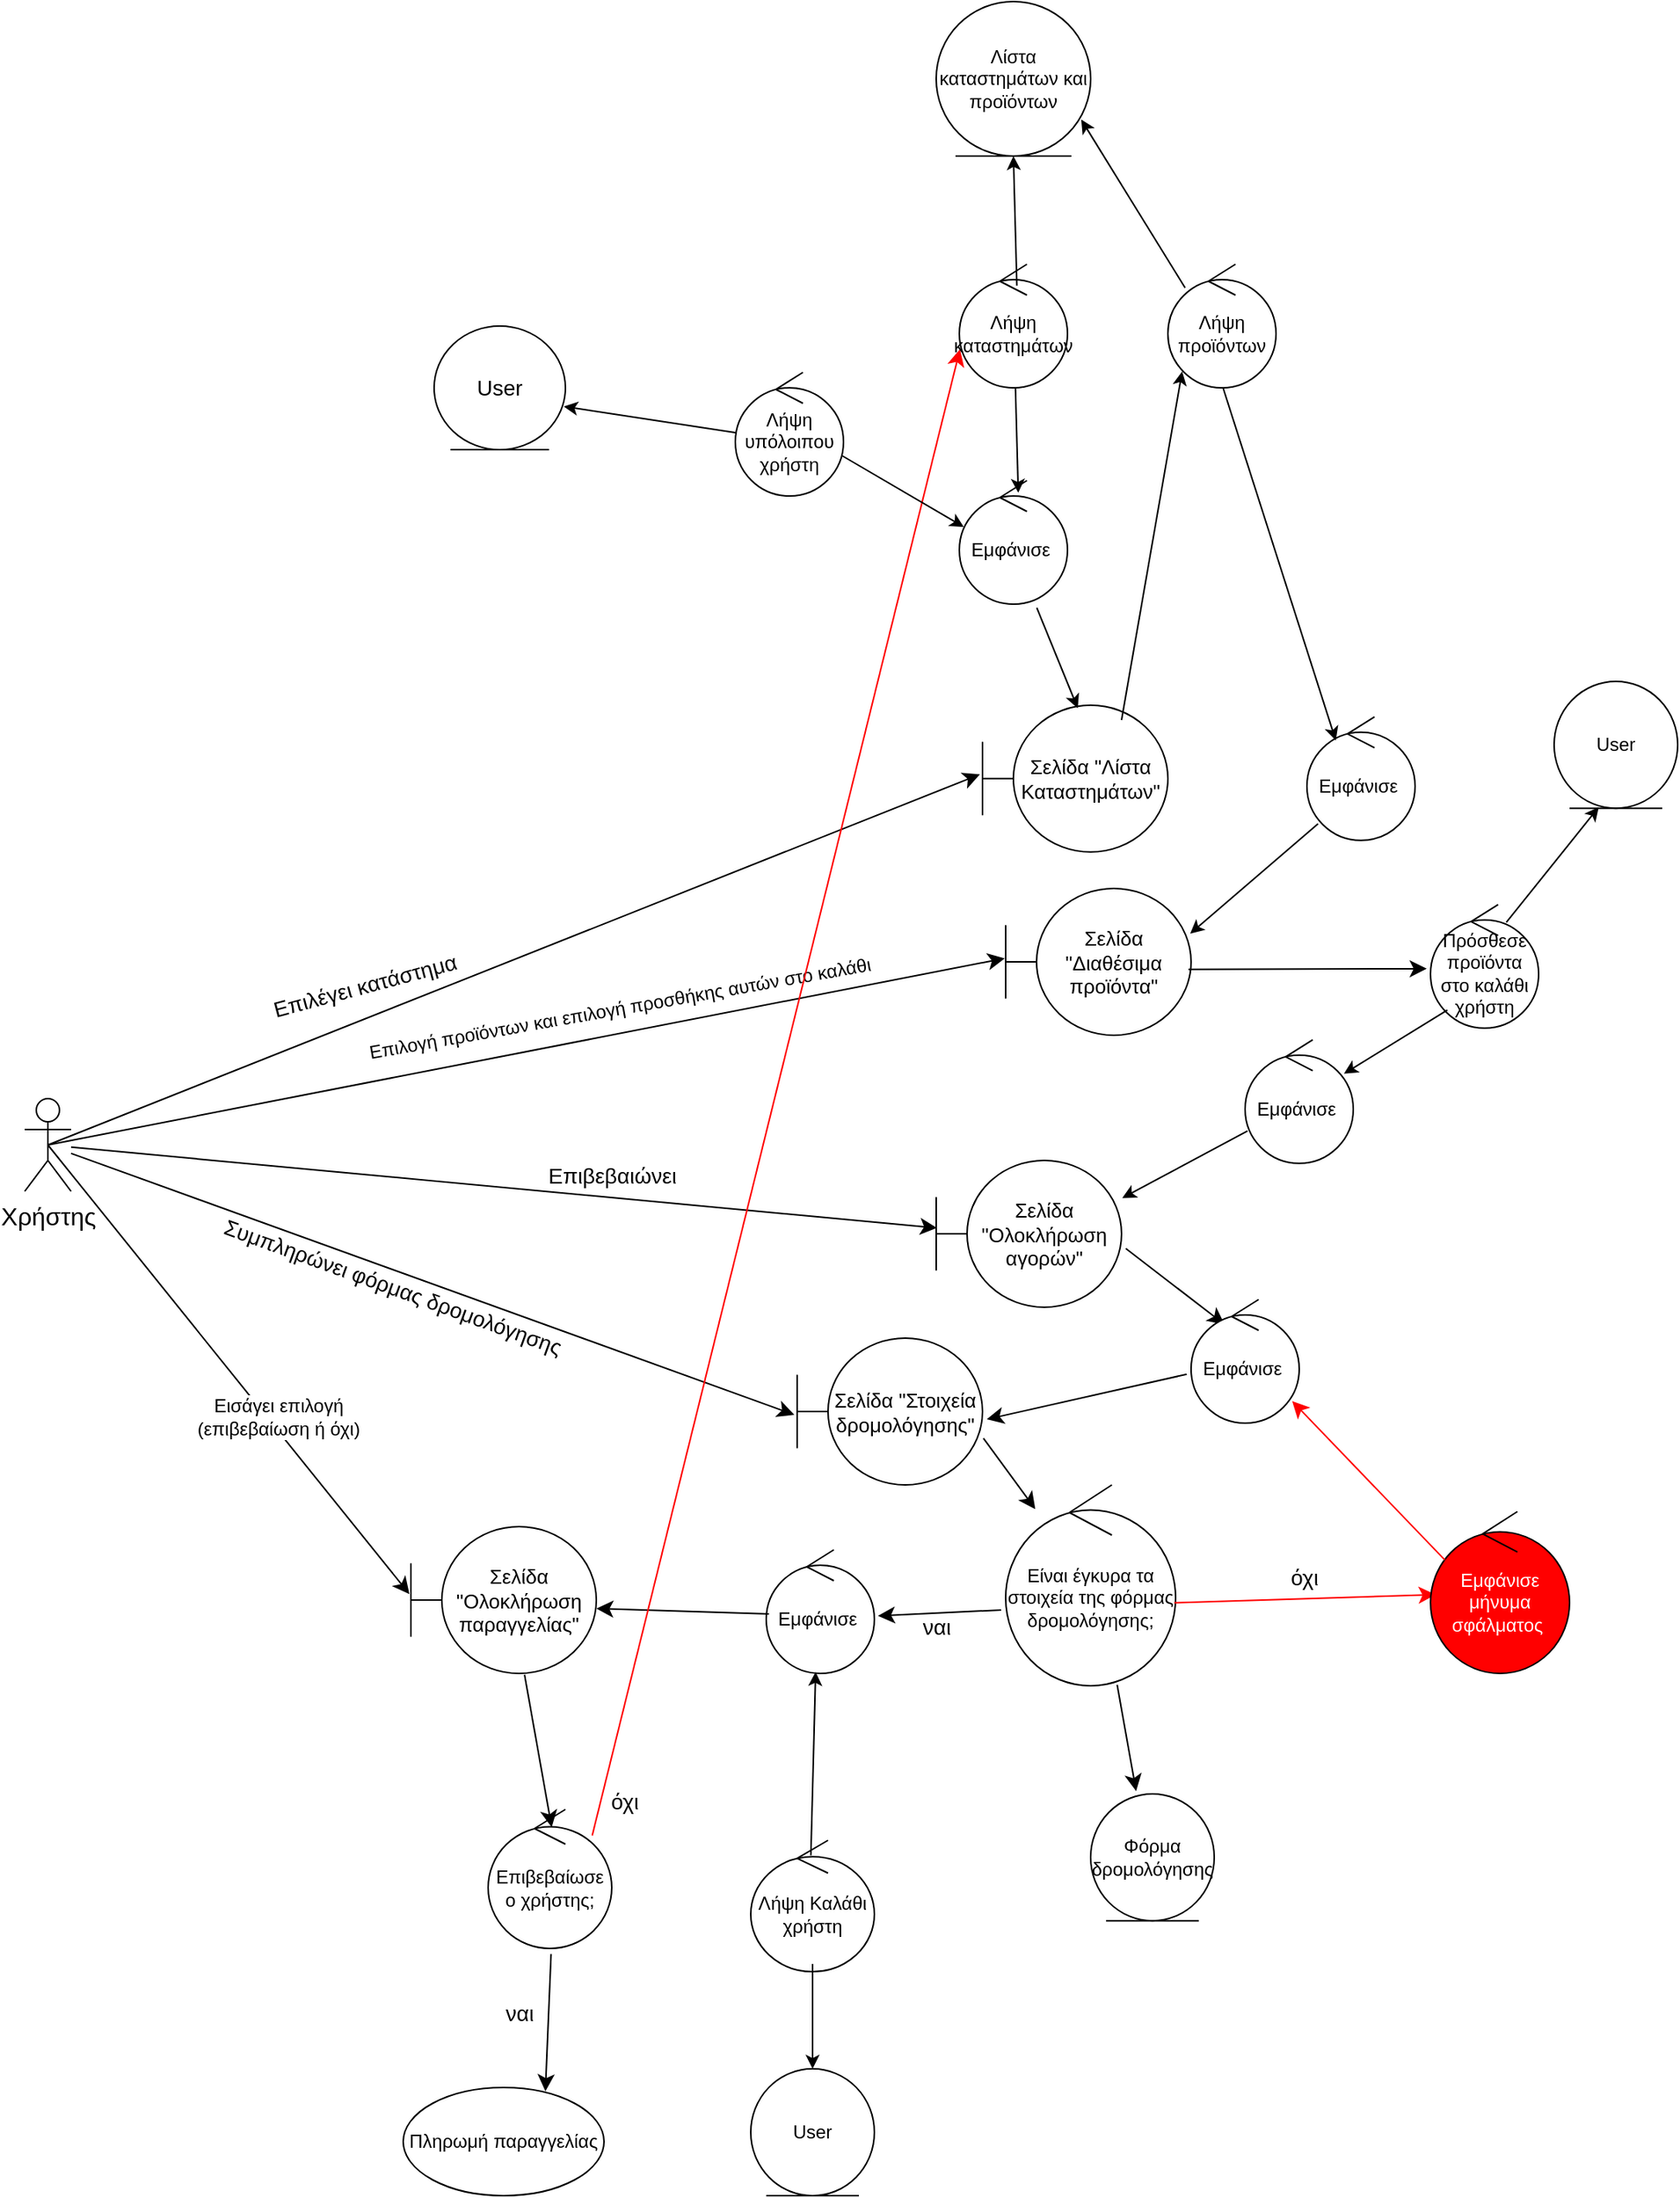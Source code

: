 <mxfile version="21.3.4" type="device">
  <diagram name="Σελίδα-1" id="WVEBd1sjFHavCeA0LY7U">
    <mxGraphModel dx="1886" dy="1013" grid="1" gridSize="10" guides="1" tooltips="1" connect="1" arrows="1" fold="1" page="1" pageScale="1" pageWidth="1169" pageHeight="1654" math="0" shadow="0">
      <root>
        <mxCell id="0" />
        <mxCell id="1" parent="0" />
        <mxCell id="PaOrN-Bwbaz09RTFRe5F-8" value="Χρήστης" style="shape=umlActor;verticalLabelPosition=bottom;verticalAlign=top;html=1;outlineConnect=0;fontSize=16;" vertex="1" parent="1">
          <mxGeometry x="450" y="1160" width="30" height="60" as="geometry" />
        </mxCell>
        <mxCell id="PaOrN-Bwbaz09RTFRe5F-9" value="" style="edgeStyle=none;curved=1;rounded=0;orthogonalLoop=1;jettySize=auto;html=1;fontSize=12;startSize=8;endSize=8;strokeColor=#000000;entryX=-0.014;entryY=0.471;entryDx=0;entryDy=0;entryPerimeter=0;exitX=0.5;exitY=0.5;exitDx=0;exitDy=0;exitPerimeter=0;" edge="1" parent="1" source="PaOrN-Bwbaz09RTFRe5F-8" target="PaOrN-Bwbaz09RTFRe5F-10">
          <mxGeometry relative="1" as="geometry">
            <Array as="points" />
            <mxPoint x="930" y="960.0" as="targetPoint" />
            <mxPoint x="720" y="976" as="sourcePoint" />
          </mxGeometry>
        </mxCell>
        <mxCell id="PaOrN-Bwbaz09RTFRe5F-10" value="Σελίδα &quot;Λίστα Καταστημάτων&quot;" style="shape=umlBoundary;whiteSpace=wrap;html=1;strokeColor=#000000;fontColor=#000000;fontSize=13;" vertex="1" parent="1">
          <mxGeometry x="1070" y="905.4" width="120" height="95" as="geometry" />
        </mxCell>
        <mxCell id="PaOrN-Bwbaz09RTFRe5F-11" value="Επιλέγει κατάστημα" style="edgeLabel;html=1;align=center;verticalAlign=middle;resizable=0;points=[];fontColor=#000000;fontSize=14;rotation=-15;" vertex="1" connectable="0" parent="1">
          <mxGeometry x="660" y="1090" as="geometry">
            <mxPoint x="10.436" y="-0.31" as="offset" />
          </mxGeometry>
        </mxCell>
        <mxCell id="PaOrN-Bwbaz09RTFRe5F-12" value="" style="rounded=0;orthogonalLoop=1;jettySize=auto;html=1;fillColor=#FF0000;strokeColor=#000000;fontColor=#000000;entryX=0.132;entryY=0.867;entryDx=0;entryDy=0;entryPerimeter=0;" edge="1" parent="1" target="PaOrN-Bwbaz09RTFRe5F-70">
          <mxGeometry relative="1" as="geometry">
            <mxPoint x="1160" y="915" as="sourcePoint" />
            <mxPoint x="1310" y="952.9" as="targetPoint" />
          </mxGeometry>
        </mxCell>
        <mxCell id="PaOrN-Bwbaz09RTFRe5F-13" value="&lt;font&gt;Εμφάνισε&amp;nbsp;&lt;/font&gt;" style="ellipse;shape=umlControl;whiteSpace=wrap;html=1;strokeColor=#000000;fontColor=#000000;" vertex="1" parent="1">
          <mxGeometry x="1280" y="912.9" width="70" height="80" as="geometry" />
        </mxCell>
        <mxCell id="PaOrN-Bwbaz09RTFRe5F-14" value="Σελίδα &quot;Διαθέσιμα προϊόντα&quot;" style="shape=umlBoundary;whiteSpace=wrap;html=1;strokeColor=#000000;fontColor=#000000;fontSize=13;" vertex="1" parent="1">
          <mxGeometry x="1085" y="1024" width="120" height="95" as="geometry" />
        </mxCell>
        <mxCell id="PaOrN-Bwbaz09RTFRe5F-15" value="" style="rounded=0;orthogonalLoop=1;jettySize=auto;html=1;fillColor=#FF0000;strokeColor=#000000;fontColor=#000000;entryX=0.995;entryY=0.308;entryDx=0;entryDy=0;entryPerimeter=0;exitX=0.103;exitY=0.865;exitDx=0;exitDy=0;exitPerimeter=0;" edge="1" parent="1" source="PaOrN-Bwbaz09RTFRe5F-13" target="PaOrN-Bwbaz09RTFRe5F-14">
          <mxGeometry relative="1" as="geometry">
            <mxPoint x="1340" y="952.4" as="sourcePoint" />
            <mxPoint x="1438" y="952.4" as="targetPoint" />
          </mxGeometry>
        </mxCell>
        <mxCell id="PaOrN-Bwbaz09RTFRe5F-16" value="Λίστα καταστημάτων και προϊόντων" style="ellipse;shape=umlEntity;whiteSpace=wrap;html=1;fontColor=#000000;strokeColor=#000000;" vertex="1" parent="1">
          <mxGeometry x="1040" y="450" width="100" height="100" as="geometry" />
        </mxCell>
        <mxCell id="PaOrN-Bwbaz09RTFRe5F-18" value="" style="rounded=0;orthogonalLoop=1;jettySize=auto;html=1;fillColor=#FF0000;strokeColor=#000000;fontColor=#000000;entryX=0.514;entryY=0.021;entryDx=0;entryDy=0;entryPerimeter=0;exitX=0.716;exitY=1.029;exitDx=0;exitDy=0;exitPerimeter=0;" edge="1" parent="1" source="PaOrN-Bwbaz09RTFRe5F-65" target="PaOrN-Bwbaz09RTFRe5F-10">
          <mxGeometry relative="1" as="geometry">
            <mxPoint x="1091.68" y="830.32" as="sourcePoint" />
            <mxPoint x="1208" y="882.9" as="targetPoint" />
          </mxGeometry>
        </mxCell>
        <mxCell id="PaOrN-Bwbaz09RTFRe5F-19" value="" style="rounded=0;orthogonalLoop=1;jettySize=auto;html=1;fillColor=#FF0000;strokeColor=#000000;fontColor=#000000;exitX=0.519;exitY=1.006;exitDx=0;exitDy=0;exitPerimeter=0;entryX=0.545;entryY=0.099;entryDx=0;entryDy=0;entryPerimeter=0;" edge="1" parent="1" source="PaOrN-Bwbaz09RTFRe5F-68" target="PaOrN-Bwbaz09RTFRe5F-65">
          <mxGeometry relative="1" as="geometry">
            <mxPoint x="1080" y="772.9" as="sourcePoint" />
            <mxPoint x="1060" y="740" as="targetPoint" />
          </mxGeometry>
        </mxCell>
        <mxCell id="PaOrN-Bwbaz09RTFRe5F-20" value="" style="rounded=0;orthogonalLoop=1;jettySize=auto;html=1;fillColor=#FF0000;strokeColor=#000000;fontColor=#000000;exitX=0.508;exitY=0.994;exitDx=0;exitDy=0;exitPerimeter=0;entryX=0.267;entryY=0.192;entryDx=0;entryDy=0;entryPerimeter=0;" edge="1" parent="1" source="PaOrN-Bwbaz09RTFRe5F-70" target="PaOrN-Bwbaz09RTFRe5F-13">
          <mxGeometry relative="1" as="geometry">
            <mxPoint x="1360" y="740" as="sourcePoint" />
            <mxPoint x="1210" y="690" as="targetPoint" />
          </mxGeometry>
        </mxCell>
        <mxCell id="PaOrN-Bwbaz09RTFRe5F-21" value="" style="edgeStyle=none;curved=1;rounded=0;orthogonalLoop=1;jettySize=auto;html=1;fontSize=12;startSize=8;endSize=8;strokeColor=#000000;entryX=-0.005;entryY=0.476;entryDx=0;entryDy=0;entryPerimeter=0;exitX=0.5;exitY=0.5;exitDx=0;exitDy=0;exitPerimeter=0;" edge="1" parent="1" source="PaOrN-Bwbaz09RTFRe5F-8" target="PaOrN-Bwbaz09RTFRe5F-14">
          <mxGeometry relative="1" as="geometry">
            <Array as="points" />
            <mxPoint x="948" y="970" as="targetPoint" />
            <mxPoint x="695" y="960" as="sourcePoint" />
          </mxGeometry>
        </mxCell>
        <mxCell id="PaOrN-Bwbaz09RTFRe5F-22" value="&lt;font style=&quot;font-size: 12px;&quot;&gt;Επιλογή προϊόντων και επιλογή προσθήκης αυτών στο καλάθι&lt;/font&gt;" style="edgeLabel;html=1;align=center;verticalAlign=middle;resizable=0;points=[];fontColor=#000000;fontSize=12;rotation=-10;" vertex="1" connectable="0" parent="1">
          <mxGeometry x="800" y="1040" as="geometry">
            <mxPoint x="23" y="67" as="offset" />
          </mxGeometry>
        </mxCell>
        <mxCell id="PaOrN-Bwbaz09RTFRe5F-23" value="" style="edgeStyle=none;curved=1;rounded=0;orthogonalLoop=1;jettySize=auto;html=1;fontSize=12;startSize=8;endSize=8;strokeColor=#000000;exitX=0.986;exitY=0.551;exitDx=0;exitDy=0;exitPerimeter=0;entryX=-0.035;entryY=0.519;entryDx=0;entryDy=0;entryPerimeter=0;" edge="1" parent="1" source="PaOrN-Bwbaz09RTFRe5F-14" target="PaOrN-Bwbaz09RTFRe5F-24">
          <mxGeometry relative="1" as="geometry">
            <Array as="points" />
            <mxPoint x="1320" y="1079" as="targetPoint" />
            <mxPoint x="1250" y="1110" as="sourcePoint" />
          </mxGeometry>
        </mxCell>
        <mxCell id="PaOrN-Bwbaz09RTFRe5F-24" value="&lt;font&gt;Πρόσθεσε προϊόντα στο καλάθι χρήστη&lt;/font&gt;" style="ellipse;shape=umlControl;whiteSpace=wrap;html=1;strokeColor=#000000;fontColor=#000000;" vertex="1" parent="1">
          <mxGeometry x="1360" y="1034.4" width="70" height="80" as="geometry" />
        </mxCell>
        <mxCell id="PaOrN-Bwbaz09RTFRe5F-25" value="" style="rounded=0;orthogonalLoop=1;jettySize=auto;html=1;fillColor=#FF0000;strokeColor=#000000;fontColor=#000000;exitX=0.701;exitY=0.144;exitDx=0;exitDy=0;exitPerimeter=0;entryX=0.361;entryY=0.991;entryDx=0;entryDy=0;entryPerimeter=0;" edge="1" parent="1" source="PaOrN-Bwbaz09RTFRe5F-24" target="PaOrN-Bwbaz09RTFRe5F-26">
          <mxGeometry relative="1" as="geometry">
            <mxPoint x="1501" y="1012.9" as="sourcePoint" />
            <mxPoint x="1460" y="930" as="targetPoint" />
          </mxGeometry>
        </mxCell>
        <mxCell id="PaOrN-Bwbaz09RTFRe5F-26" value="User" style="ellipse;shape=umlEntity;whiteSpace=wrap;html=1;fontColor=#000000;strokeColor=#000000;" vertex="1" parent="1">
          <mxGeometry x="1440" y="890" width="80" height="82.1" as="geometry" />
        </mxCell>
        <mxCell id="PaOrN-Bwbaz09RTFRe5F-27" value="" style="endArrow=classic;html=1;rounded=0;exitX=0.156;exitY=0.854;exitDx=0;exitDy=0;exitPerimeter=0;entryX=0.914;entryY=0.275;entryDx=0;entryDy=0;entryPerimeter=0;" edge="1" parent="1" source="PaOrN-Bwbaz09RTFRe5F-24" target="PaOrN-Bwbaz09RTFRe5F-45">
          <mxGeometry width="50" height="50" relative="1" as="geometry">
            <mxPoint x="1340" y="1240" as="sourcePoint" />
            <mxPoint x="1270" y="1170" as="targetPoint" />
          </mxGeometry>
        </mxCell>
        <mxCell id="PaOrN-Bwbaz09RTFRe5F-28" value="Σελίδα &quot;Ολοκλήρωση αγορών&quot;" style="shape=umlBoundary;whiteSpace=wrap;html=1;strokeColor=#000000;fontColor=#000000;fontSize=13;" vertex="1" parent="1">
          <mxGeometry x="1040" y="1200" width="120" height="95" as="geometry" />
        </mxCell>
        <mxCell id="PaOrN-Bwbaz09RTFRe5F-29" value="" style="edgeStyle=none;curved=1;rounded=0;orthogonalLoop=1;jettySize=auto;html=1;fontSize=12;startSize=8;endSize=8;strokeColor=#000000;entryX=0.005;entryY=0.46;entryDx=0;entryDy=0;entryPerimeter=0;" edge="1" parent="1" source="PaOrN-Bwbaz09RTFRe5F-8" target="PaOrN-Bwbaz09RTFRe5F-28">
          <mxGeometry relative="1" as="geometry">
            <Array as="points" />
            <mxPoint x="1049" y="1082" as="targetPoint" />
            <mxPoint x="665" y="940" as="sourcePoint" />
          </mxGeometry>
        </mxCell>
        <mxCell id="PaOrN-Bwbaz09RTFRe5F-30" value="&lt;font style=&quot;font-size: 14px;&quot;&gt;Επιβεβαιώνει&lt;/font&gt;" style="edgeLabel;html=1;align=center;verticalAlign=middle;resizable=0;points=[];fontColor=#000000;fontSize=14;" vertex="1" connectable="0" parent="1">
          <mxGeometry x="830" y="1210" as="geometry" />
        </mxCell>
        <mxCell id="PaOrN-Bwbaz09RTFRe5F-31" value="" style="edgeStyle=none;curved=1;rounded=0;orthogonalLoop=1;jettySize=auto;html=1;fontSize=12;startSize=8;endSize=8;strokeColor=#000000;entryX=0.31;entryY=0.202;entryDx=0;entryDy=0;entryPerimeter=0;exitX=1.023;exitY=0.6;exitDx=0;exitDy=0;exitPerimeter=0;" edge="1" parent="1" source="PaOrN-Bwbaz09RTFRe5F-28" target="PaOrN-Bwbaz09RTFRe5F-32">
          <mxGeometry relative="1" as="geometry">
            <Array as="points" />
            <mxPoint x="1310" y="1310" as="targetPoint" />
            <mxPoint x="1170" y="1250" as="sourcePoint" />
          </mxGeometry>
        </mxCell>
        <mxCell id="PaOrN-Bwbaz09RTFRe5F-32" value="&lt;font&gt;Εμφάνισε&amp;nbsp;&lt;/font&gt;" style="ellipse;shape=umlControl;whiteSpace=wrap;html=1;strokeColor=#000000;fontColor=#000000;" vertex="1" parent="1">
          <mxGeometry x="1205" y="1290" width="70" height="80" as="geometry" />
        </mxCell>
        <mxCell id="PaOrN-Bwbaz09RTFRe5F-33" value="" style="edgeStyle=none;curved=1;rounded=0;orthogonalLoop=1;jettySize=auto;html=1;fontSize=12;startSize=8;endSize=8;strokeColor=#000000;exitX=-0.04;exitY=0.605;exitDx=0;exitDy=0;exitPerimeter=0;entryX=1.023;entryY=0.553;entryDx=0;entryDy=0;entryPerimeter=0;" edge="1" parent="1" source="PaOrN-Bwbaz09RTFRe5F-32" target="PaOrN-Bwbaz09RTFRe5F-34">
          <mxGeometry relative="1" as="geometry">
            <Array as="points" />
            <mxPoint x="1150" y="1360" as="targetPoint" />
            <mxPoint x="1150" y="1380" as="sourcePoint" />
          </mxGeometry>
        </mxCell>
        <mxCell id="PaOrN-Bwbaz09RTFRe5F-34" value="Σελίδα &quot;Στοιχεία δρομολόγησης&quot;" style="shape=umlBoundary;whiteSpace=wrap;html=1;strokeColor=#000000;fontColor=#000000;fontSize=13;" vertex="1" parent="1">
          <mxGeometry x="950" y="1315" width="120" height="95" as="geometry" />
        </mxCell>
        <mxCell id="PaOrN-Bwbaz09RTFRe5F-35" value="" style="edgeStyle=none;curved=1;rounded=0;orthogonalLoop=1;jettySize=auto;html=1;fontSize=12;startSize=8;endSize=8;strokeColor=#000000;entryX=-0.015;entryY=0.522;entryDx=0;entryDy=0;entryPerimeter=0;" edge="1" parent="1" source="PaOrN-Bwbaz09RTFRe5F-8" target="PaOrN-Bwbaz09RTFRe5F-34">
          <mxGeometry relative="1" as="geometry">
            <Array as="points" />
            <mxPoint x="981" y="1300" as="targetPoint" />
            <mxPoint x="610" y="998" as="sourcePoint" />
          </mxGeometry>
        </mxCell>
        <mxCell id="PaOrN-Bwbaz09RTFRe5F-36" value="&lt;font style=&quot;font-size: 14px;&quot;&gt;Συμπληρώνει φόρμας δρομολόγησης&amp;nbsp;&lt;br&gt;&lt;br&gt;&lt;/font&gt;" style="edgeLabel;html=1;align=center;verticalAlign=middle;resizable=0;points=[];fontColor=#000000;fontSize=14;rotation=20;" vertex="1" connectable="0" parent="1">
          <mxGeometry x="710" y="1295" as="geometry">
            <mxPoint x="-23.748" y="3.396" as="offset" />
          </mxGeometry>
        </mxCell>
        <mxCell id="PaOrN-Bwbaz09RTFRe5F-37" value="" style="edgeStyle=none;curved=1;rounded=0;orthogonalLoop=1;jettySize=auto;html=1;fontSize=12;startSize=8;endSize=8;strokeColor=#000000;exitX=1.005;exitY=0.682;exitDx=0;exitDy=0;exitPerimeter=0;" edge="1" parent="1" source="PaOrN-Bwbaz09RTFRe5F-34" target="PaOrN-Bwbaz09RTFRe5F-38">
          <mxGeometry relative="1" as="geometry">
            <Array as="points" />
            <mxPoint x="1080" y="1450" as="targetPoint" />
            <mxPoint x="1020" y="1430" as="sourcePoint" />
          </mxGeometry>
        </mxCell>
        <mxCell id="PaOrN-Bwbaz09RTFRe5F-38" value="Είναι έγκυρα τα στοιχεία της φόρμας δρομολόγησης;" style="ellipse;shape=umlControl;whiteSpace=wrap;html=1;strokeColor=#000000;fontColor=#000000;" vertex="1" parent="1">
          <mxGeometry x="1085" y="1410" width="110" height="130" as="geometry" />
        </mxCell>
        <mxCell id="PaOrN-Bwbaz09RTFRe5F-39" value="" style="edgeStyle=none;curved=1;rounded=0;orthogonalLoop=1;jettySize=auto;html=1;fontSize=12;startSize=8;endSize=8;strokeColor=#000000;exitX=-0.027;exitY=0.623;exitDx=0;exitDy=0;exitPerimeter=0;entryX=1.033;entryY=0.534;entryDx=0;entryDy=0;entryPerimeter=0;" edge="1" parent="1" source="PaOrN-Bwbaz09RTFRe5F-38" target="PaOrN-Bwbaz09RTFRe5F-41">
          <mxGeometry relative="1" as="geometry">
            <Array as="points" />
            <mxPoint x="1000" y="1580" as="targetPoint" />
            <mxPoint x="1240" y="1500" as="sourcePoint" />
          </mxGeometry>
        </mxCell>
        <mxCell id="PaOrN-Bwbaz09RTFRe5F-40" value="&lt;font style=&quot;font-size: 14px;&quot;&gt;ναι&lt;br&gt;&lt;br&gt;&lt;/font&gt;" style="edgeLabel;html=1;align=center;verticalAlign=middle;resizable=0;points=[];fontColor=#000000;fontSize=14;" vertex="1" connectable="0" parent="1">
          <mxGeometry x="1040" y="1510" as="geometry" />
        </mxCell>
        <mxCell id="PaOrN-Bwbaz09RTFRe5F-41" value="&lt;font&gt;Εμφάνισε&amp;nbsp;&lt;/font&gt;" style="ellipse;shape=umlControl;whiteSpace=wrap;html=1;strokeColor=#000000;fontColor=#000000;" vertex="1" parent="1">
          <mxGeometry x="930" y="1452" width="70" height="80" as="geometry" />
        </mxCell>
        <mxCell id="PaOrN-Bwbaz09RTFRe5F-42" value="Σελίδα &quot;Ολοκλήρωση παραγγελίας&quot;" style="shape=umlBoundary;whiteSpace=wrap;html=1;strokeColor=#000000;fontColor=#000000;fontSize=13;" vertex="1" parent="1">
          <mxGeometry x="700" y="1437" width="120" height="95" as="geometry" />
        </mxCell>
        <mxCell id="PaOrN-Bwbaz09RTFRe5F-43" value="" style="edgeStyle=none;curved=1;rounded=0;orthogonalLoop=1;jettySize=auto;html=1;fontSize=12;startSize=8;endSize=8;strokeColor=#000000;exitX=0.025;exitY=0.518;exitDx=0;exitDy=0;exitPerimeter=0;" edge="1" parent="1" source="PaOrN-Bwbaz09RTFRe5F-41">
          <mxGeometry relative="1" as="geometry">
            <Array as="points" />
            <mxPoint x="820" y="1490" as="targetPoint" />
            <mxPoint x="900" y="1680" as="sourcePoint" />
          </mxGeometry>
        </mxCell>
        <mxCell id="PaOrN-Bwbaz09RTFRe5F-44" value="" style="edgeStyle=none;curved=1;rounded=0;orthogonalLoop=1;jettySize=auto;html=1;fontSize=12;startSize=8;endSize=8;strokeColor=#000000;exitX=0.5;exitY=0.5;exitDx=0;exitDy=0;exitPerimeter=0;entryX=-0.008;entryY=0.46;entryDx=0;entryDy=0;entryPerimeter=0;" edge="1" parent="1" source="PaOrN-Bwbaz09RTFRe5F-8" target="PaOrN-Bwbaz09RTFRe5F-42">
          <mxGeometry relative="1" as="geometry">
            <Array as="points" />
            <mxPoint x="660" y="1420" as="targetPoint" />
            <mxPoint x="460" y="1423" as="sourcePoint" />
          </mxGeometry>
        </mxCell>
        <mxCell id="PaOrN-Bwbaz09RTFRe5F-45" value="&lt;font&gt;Εμφάνισε&amp;nbsp;&lt;/font&gt;" style="ellipse;shape=umlControl;whiteSpace=wrap;html=1;strokeColor=#000000;fontColor=#000000;" vertex="1" parent="1">
          <mxGeometry x="1240" y="1121.9" width="70" height="80" as="geometry" />
        </mxCell>
        <mxCell id="PaOrN-Bwbaz09RTFRe5F-46" value="" style="endArrow=classic;html=1;rounded=0;exitX=0.022;exitY=0.738;exitDx=0;exitDy=0;exitPerimeter=0;entryX=1.004;entryY=0.256;entryDx=0;entryDy=0;entryPerimeter=0;" edge="1" parent="1" source="PaOrN-Bwbaz09RTFRe5F-45" target="PaOrN-Bwbaz09RTFRe5F-28">
          <mxGeometry width="50" height="50" relative="1" as="geometry">
            <mxPoint x="1372" y="1260" as="sourcePoint" />
            <mxPoint x="1270" y="1329" as="targetPoint" />
          </mxGeometry>
        </mxCell>
        <mxCell id="PaOrN-Bwbaz09RTFRe5F-47" value="User" style="ellipse;shape=umlEntity;whiteSpace=wrap;html=1;fontColor=#000000;strokeColor=#000000;" vertex="1" parent="1">
          <mxGeometry x="920" y="1787.9" width="80" height="82.1" as="geometry" />
        </mxCell>
        <mxCell id="PaOrN-Bwbaz09RTFRe5F-48" value="" style="rounded=0;orthogonalLoop=1;jettySize=auto;html=1;fillColor=#FF0000;strokeColor=#000000;fontColor=#000000;entryX=0.457;entryY=0.988;entryDx=0;entryDy=0;entryPerimeter=0;exitX=0.486;exitY=0.115;exitDx=0;exitDy=0;exitPerimeter=0;" edge="1" parent="1" source="PaOrN-Bwbaz09RTFRe5F-72" target="PaOrN-Bwbaz09RTFRe5F-41">
          <mxGeometry relative="1" as="geometry">
            <mxPoint x="890" y="1580" as="sourcePoint" />
            <mxPoint x="965" y="1620" as="targetPoint" />
          </mxGeometry>
        </mxCell>
        <mxCell id="PaOrN-Bwbaz09RTFRe5F-49" value="" style="edgeStyle=none;curved=1;rounded=0;orthogonalLoop=1;jettySize=auto;html=1;fontSize=12;startSize=8;endSize=8;strokeColor=#000000;exitX=0.613;exitY=1.009;exitDx=0;exitDy=0;exitPerimeter=0;entryX=0.514;entryY=0.129;entryDx=0;entryDy=0;entryPerimeter=0;" edge="1" parent="1" source="PaOrN-Bwbaz09RTFRe5F-42" target="PaOrN-Bwbaz09RTFRe5F-51">
          <mxGeometry relative="1" as="geometry">
            <Array as="points" />
            <mxPoint x="780" y="1640" as="targetPoint" />
            <mxPoint x="792" y="1653" as="sourcePoint" />
          </mxGeometry>
        </mxCell>
        <mxCell id="PaOrN-Bwbaz09RTFRe5F-50" value="&lt;font style=&quot;font-size: 12px;&quot;&gt;Εισάγει επιλογή&lt;br style=&quot;font-size: 12px;&quot;&gt;(επιβεβαίωση ή όχι)&lt;br style=&quot;font-size: 12px;&quot;&gt;&lt;/font&gt;" style="edgeLabel;html=1;align=center;verticalAlign=middle;resizable=0;points=[];fontSize=12;rotation=0;fontColor=#000000;" vertex="1" connectable="0" parent="1">
          <mxGeometry x="790.0" y="1790.004" as="geometry">
            <mxPoint x="-176" y="-424" as="offset" />
          </mxGeometry>
        </mxCell>
        <mxCell id="PaOrN-Bwbaz09RTFRe5F-51" value="&lt;font&gt;Επιβεβαίωσε ο χρήστης;&lt;/font&gt;" style="ellipse;shape=umlControl;whiteSpace=wrap;html=1;strokeColor=#000000;fontColor=#000000;" vertex="1" parent="1">
          <mxGeometry x="750" y="1620" width="80" height="90" as="geometry" />
        </mxCell>
        <mxCell id="PaOrN-Bwbaz09RTFRe5F-52" value="" style="edgeStyle=none;curved=1;rounded=0;orthogonalLoop=1;jettySize=auto;html=1;fontSize=12;startSize=8;endSize=8;strokeColor=#000000;exitX=0.509;exitY=1.04;exitDx=0;exitDy=0;exitPerimeter=0;entryX=0.708;entryY=0.035;entryDx=0;entryDy=0;entryPerimeter=0;" edge="1" parent="1" source="PaOrN-Bwbaz09RTFRe5F-51" target="PaOrN-Bwbaz09RTFRe5F-54">
          <mxGeometry relative="1" as="geometry">
            <Array as="points" />
            <mxPoint x="760" y="1790" as="targetPoint" />
            <mxPoint x="780" y="1780" as="sourcePoint" />
          </mxGeometry>
        </mxCell>
        <mxCell id="PaOrN-Bwbaz09RTFRe5F-53" value="&lt;font style=&quot;font-size: 14px;&quot;&gt;ναι&lt;br&gt;&lt;br&gt;&lt;/font&gt;" style="edgeLabel;html=1;align=center;verticalAlign=middle;resizable=0;points=[];fontColor=#000000;fontSize=14;" vertex="1" connectable="0" parent="1">
          <mxGeometry x="770" y="1760" as="geometry" />
        </mxCell>
        <mxCell id="PaOrN-Bwbaz09RTFRe5F-54" value="Πληρωμή παραγγελίας" style="ellipse;whiteSpace=wrap;html=1;" vertex="1" parent="1">
          <mxGeometry x="695" y="1800" width="130" height="70" as="geometry" />
        </mxCell>
        <mxCell id="PaOrN-Bwbaz09RTFRe5F-55" value="" style="edgeStyle=none;curved=1;rounded=0;orthogonalLoop=1;jettySize=auto;html=1;fontSize=12;startSize=8;endSize=8;strokeColor=#FF0000;exitX=0.993;exitY=0.587;exitDx=0;exitDy=0;exitPerimeter=0;entryX=0.037;entryY=0.513;entryDx=0;entryDy=0;entryPerimeter=0;" edge="1" parent="1" source="PaOrN-Bwbaz09RTFRe5F-38" target="PaOrN-Bwbaz09RTFRe5F-57">
          <mxGeometry relative="1" as="geometry">
            <Array as="points" />
            <mxPoint x="1390" y="1475" as="targetPoint" />
            <mxPoint x="1250" y="1452" as="sourcePoint" />
          </mxGeometry>
        </mxCell>
        <mxCell id="PaOrN-Bwbaz09RTFRe5F-56" value="&lt;font style=&quot;font-size: 14px;&quot;&gt;όχι&lt;br&gt;&lt;/font&gt;" style="edgeLabel;html=1;align=center;verticalAlign=middle;resizable=0;points=[];fontColor=#000000;fontSize=14;" vertex="1" connectable="0" parent="1">
          <mxGeometry x="1050" y="1520" as="geometry">
            <mxPoint x="228" y="-50" as="offset" />
          </mxGeometry>
        </mxCell>
        <mxCell id="PaOrN-Bwbaz09RTFRe5F-57" value="&lt;font color=&quot;#ffffff&quot;&gt;Εμφάνισε μήνυμα σφάλματος&amp;nbsp;&lt;/font&gt;" style="ellipse;shape=umlControl;whiteSpace=wrap;html=1;strokeColor=#000000;fontColor=#000000;fillColor=#FF0000;" vertex="1" parent="1">
          <mxGeometry x="1360" y="1427.25" width="90" height="104.75" as="geometry" />
        </mxCell>
        <mxCell id="PaOrN-Bwbaz09RTFRe5F-58" value="" style="edgeStyle=none;curved=1;rounded=0;orthogonalLoop=1;jettySize=auto;html=1;fontSize=12;startSize=8;endSize=8;strokeColor=#FF0000;entryX=0.935;entryY=0.822;entryDx=0;entryDy=0;entryPerimeter=0;exitX=0.103;exitY=0.299;exitDx=0;exitDy=0;exitPerimeter=0;" edge="1" parent="1" source="PaOrN-Bwbaz09RTFRe5F-57" target="PaOrN-Bwbaz09RTFRe5F-32">
          <mxGeometry relative="1" as="geometry">
            <Array as="points" />
            <mxPoint x="1529" y="1405" as="targetPoint" />
            <mxPoint x="1360" y="1410" as="sourcePoint" />
          </mxGeometry>
        </mxCell>
        <mxCell id="PaOrN-Bwbaz09RTFRe5F-59" value="" style="edgeStyle=none;curved=1;rounded=0;orthogonalLoop=1;jettySize=auto;html=1;fontSize=12;startSize=8;endSize=8;strokeColor=#FF0000;exitX=0.842;exitY=0.188;exitDx=0;exitDy=0;exitPerimeter=0;entryX=0.006;entryY=0.687;entryDx=0;entryDy=0;entryPerimeter=0;" edge="1" parent="1" source="PaOrN-Bwbaz09RTFRe5F-51" target="PaOrN-Bwbaz09RTFRe5F-68">
          <mxGeometry relative="1" as="geometry">
            <Array as="points" />
            <mxPoint x="198.6" y="1125.12" as="targetPoint" />
            <mxPoint x="581" y="1585" as="sourcePoint" />
          </mxGeometry>
        </mxCell>
        <mxCell id="PaOrN-Bwbaz09RTFRe5F-60" value="&lt;font style=&quot;font-size: 14px;&quot;&gt;όχι&lt;br&gt;&lt;/font&gt;" style="edgeLabel;html=1;align=center;verticalAlign=middle;resizable=0;points=[];fontColor=#000000;fontSize=14;" vertex="1" connectable="0" parent="1">
          <mxGeometry x="610" y="1665" as="geometry">
            <mxPoint x="228" y="-50" as="offset" />
          </mxGeometry>
        </mxCell>
        <mxCell id="PaOrN-Bwbaz09RTFRe5F-61" value="User" style="ellipse;shape=umlEntity;whiteSpace=wrap;html=1;strokeColor=#000000;fontColor=#000000;fontSize=14;" vertex="1" parent="1">
          <mxGeometry x="715" y="660" width="85" height="80" as="geometry" />
        </mxCell>
        <mxCell id="PaOrN-Bwbaz09RTFRe5F-62" value="" style="endArrow=classic;html=1;rounded=0;entryX=0.988;entryY=0.651;entryDx=0;entryDy=0;entryPerimeter=0;exitX=0.048;exitY=0.494;exitDx=0;exitDy=0;exitPerimeter=0;" edge="1" parent="1" source="PaOrN-Bwbaz09RTFRe5F-66" target="PaOrN-Bwbaz09RTFRe5F-61">
          <mxGeometry width="50" height="50" relative="1" as="geometry">
            <mxPoint x="900" y="740" as="sourcePoint" />
            <mxPoint x="820" y="880" as="targetPoint" />
          </mxGeometry>
        </mxCell>
        <mxCell id="PaOrN-Bwbaz09RTFRe5F-63" value="Φόρμα δρομολόγησης" style="ellipse;shape=umlEntity;whiteSpace=wrap;html=1;fontColor=#000000;strokeColor=#000000;" vertex="1" parent="1">
          <mxGeometry x="1140" y="1610" width="80" height="82.1" as="geometry" />
        </mxCell>
        <mxCell id="PaOrN-Bwbaz09RTFRe5F-64" value="" style="edgeStyle=none;curved=1;rounded=0;orthogonalLoop=1;jettySize=auto;html=1;fontSize=12;startSize=8;endSize=8;strokeColor=#000000;exitX=0.656;exitY=0.995;exitDx=0;exitDy=0;exitPerimeter=0;entryX=0.368;entryY=-0.022;entryDx=0;entryDy=0;entryPerimeter=0;" edge="1" parent="1" source="PaOrN-Bwbaz09RTFRe5F-38" target="PaOrN-Bwbaz09RTFRe5F-63">
          <mxGeometry relative="1" as="geometry">
            <Array as="points" />
            <mxPoint x="1114" y="1436" as="targetPoint" />
            <mxPoint x="1081" y="1390" as="sourcePoint" />
          </mxGeometry>
        </mxCell>
        <mxCell id="PaOrN-Bwbaz09RTFRe5F-65" value="&lt;font&gt;Εμφάνισε&amp;nbsp;&lt;/font&gt;" style="ellipse;shape=umlControl;whiteSpace=wrap;html=1;strokeColor=#000000;fontColor=#000000;" vertex="1" parent="1">
          <mxGeometry x="1055" y="760" width="70" height="80" as="geometry" />
        </mxCell>
        <mxCell id="PaOrN-Bwbaz09RTFRe5F-66" value="&lt;font&gt;Λήψη υπόλοιπου χρήστη&lt;/font&gt;" style="ellipse;shape=umlControl;whiteSpace=wrap;html=1;strokeColor=#000000;fontColor=#000000;" vertex="1" parent="1">
          <mxGeometry x="910" y="690" width="70" height="80" as="geometry" />
        </mxCell>
        <mxCell id="PaOrN-Bwbaz09RTFRe5F-67" value="" style="rounded=0;orthogonalLoop=1;jettySize=auto;html=1;fillColor=#FF0000;strokeColor=#000000;fontColor=#000000;exitX=0.989;exitY=0.675;exitDx=0;exitDy=0;exitPerimeter=0;entryX=0.042;entryY=0.376;entryDx=0;entryDy=0;entryPerimeter=0;" edge="1" parent="1" source="PaOrN-Bwbaz09RTFRe5F-66" target="PaOrN-Bwbaz09RTFRe5F-65">
          <mxGeometry relative="1" as="geometry">
            <mxPoint x="1318" y="932" as="sourcePoint" />
            <mxPoint x="970" y="810" as="targetPoint" />
          </mxGeometry>
        </mxCell>
        <mxCell id="PaOrN-Bwbaz09RTFRe5F-68" value="&lt;font&gt;Λήψη καταστημάτων&lt;/font&gt;" style="ellipse;shape=umlControl;whiteSpace=wrap;html=1;strokeColor=#000000;fontColor=#000000;" vertex="1" parent="1">
          <mxGeometry x="1055" y="620" width="70" height="80" as="geometry" />
        </mxCell>
        <mxCell id="PaOrN-Bwbaz09RTFRe5F-69" value="" style="rounded=0;orthogonalLoop=1;jettySize=auto;html=1;fillColor=#FF0000;strokeColor=#000000;fontColor=#000000;entryX=0.5;entryY=1;entryDx=0;entryDy=0;exitX=0.532;exitY=0.173;exitDx=0;exitDy=0;exitPerimeter=0;" edge="1" parent="1" source="PaOrN-Bwbaz09RTFRe5F-68" target="PaOrN-Bwbaz09RTFRe5F-16">
          <mxGeometry relative="1" as="geometry">
            <mxPoint x="1318" y="932" as="sourcePoint" />
            <mxPoint x="1147" y="530" as="targetPoint" />
          </mxGeometry>
        </mxCell>
        <mxCell id="PaOrN-Bwbaz09RTFRe5F-70" value="&lt;font&gt;Λήψη προϊόντων&lt;/font&gt;" style="ellipse;shape=umlControl;whiteSpace=wrap;html=1;strokeColor=#000000;fontColor=#000000;" vertex="1" parent="1">
          <mxGeometry x="1190" y="620" width="70" height="80" as="geometry" />
        </mxCell>
        <mxCell id="PaOrN-Bwbaz09RTFRe5F-71" value="" style="rounded=0;orthogonalLoop=1;jettySize=auto;html=1;fillColor=#FF0000;strokeColor=#000000;fontColor=#000000;exitX=0.159;exitY=0.191;exitDx=0;exitDy=0;exitPerimeter=0;entryX=0.939;entryY=0.764;entryDx=0;entryDy=0;entryPerimeter=0;" edge="1" parent="1" source="PaOrN-Bwbaz09RTFRe5F-70" target="PaOrN-Bwbaz09RTFRe5F-16">
          <mxGeometry relative="1" as="geometry">
            <mxPoint x="1318" y="932" as="sourcePoint" />
            <mxPoint x="1224" y="689" as="targetPoint" />
          </mxGeometry>
        </mxCell>
        <mxCell id="PaOrN-Bwbaz09RTFRe5F-72" value="&lt;font&gt;Λήψη Καλάθι χρήστη&lt;/font&gt;" style="ellipse;shape=umlControl;whiteSpace=wrap;html=1;strokeColor=#000000;fontColor=#000000;" vertex="1" parent="1">
          <mxGeometry x="920" y="1640" width="80" height="85" as="geometry" />
        </mxCell>
        <mxCell id="PaOrN-Bwbaz09RTFRe5F-73" value="" style="rounded=0;orthogonalLoop=1;jettySize=auto;html=1;fillColor=#FF0000;strokeColor=#000000;fontColor=#000000;exitX=0.5;exitY=0.941;exitDx=0;exitDy=0;exitPerimeter=0;entryX=0.5;entryY=0;entryDx=0;entryDy=0;" edge="1" parent="1" source="PaOrN-Bwbaz09RTFRe5F-72" target="PaOrN-Bwbaz09RTFRe5F-47">
          <mxGeometry relative="1" as="geometry">
            <mxPoint x="973" y="1540" as="sourcePoint" />
            <mxPoint x="970" y="1790" as="targetPoint" />
          </mxGeometry>
        </mxCell>
      </root>
    </mxGraphModel>
  </diagram>
</mxfile>
